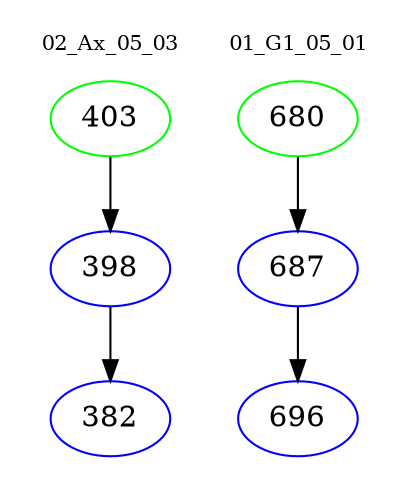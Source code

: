 digraph{
subgraph cluster_0 {
color = white
label = "02_Ax_05_03";
fontsize=10;
T0_403 [label="403", color="green"]
T0_403 -> T0_398 [color="black"]
T0_398 [label="398", color="blue"]
T0_398 -> T0_382 [color="black"]
T0_382 [label="382", color="blue"]
}
subgraph cluster_1 {
color = white
label = "01_G1_05_01";
fontsize=10;
T1_680 [label="680", color="green"]
T1_680 -> T1_687 [color="black"]
T1_687 [label="687", color="blue"]
T1_687 -> T1_696 [color="black"]
T1_696 [label="696", color="blue"]
}
}
